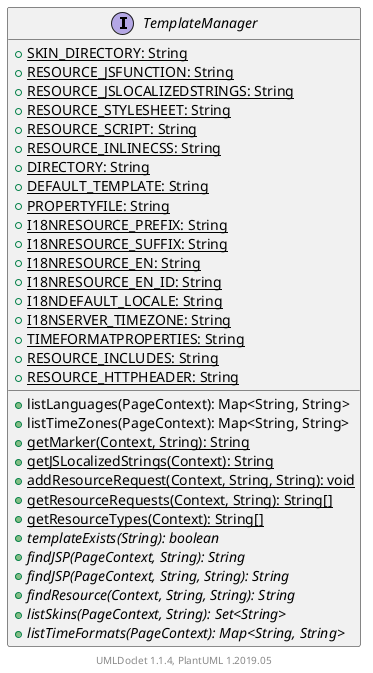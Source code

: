 @startuml

    interface TemplateManager [[TemplateManager.html]] {
        {static} +SKIN_DIRECTORY: String
        {static} +RESOURCE_JSFUNCTION: String
        {static} +RESOURCE_JSLOCALIZEDSTRINGS: String
        {static} +RESOURCE_STYLESHEET: String
        {static} +RESOURCE_SCRIPT: String
        {static} +RESOURCE_INLINECSS: String
        {static} +DIRECTORY: String
        {static} +DEFAULT_TEMPLATE: String
        {static} +PROPERTYFILE: String
        {static} +I18NRESOURCE_PREFIX: String
        {static} +I18NRESOURCE_SUFFIX: String
        {static} +I18NRESOURCE_EN: String
        {static} +I18NRESOURCE_EN_ID: String
        {static} +I18NDEFAULT_LOCALE: String
        {static} +I18NSERVER_TIMEZONE: String
        {static} +TIMEFORMATPROPERTIES: String
        {static} +RESOURCE_INCLUDES: String
        {static} +RESOURCE_HTTPHEADER: String
        +listLanguages(PageContext): Map<String, String>
        +listTimeZones(PageContext): Map<String, String>
        {static} +getMarker(Context, String): String
        {static} +getJSLocalizedStrings(Context): String
        {static} +addResourceRequest(Context, String, String): void
        {static} +getResourceRequests(Context, String): String[]
        {static} +getResourceTypes(Context): String[]
        {abstract} +templateExists(String): boolean
        {abstract} +findJSP(PageContext, String): String
        {abstract} +findJSP(PageContext, String, String): String
        {abstract} +findResource(Context, String, String): String
        {abstract} +listSkins(PageContext, String): Set<String>
        {abstract} +listTimeFormats(PageContext): Map<String, String>
    }


    center footer UMLDoclet 1.1.4, PlantUML 1.2019.05
@enduml
